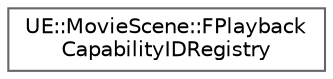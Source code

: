 digraph "Graphical Class Hierarchy"
{
 // INTERACTIVE_SVG=YES
 // LATEX_PDF_SIZE
  bgcolor="transparent";
  edge [fontname=Helvetica,fontsize=10,labelfontname=Helvetica,labelfontsize=10];
  node [fontname=Helvetica,fontsize=10,shape=box,height=0.2,width=0.4];
  rankdir="LR";
  Node0 [id="Node000000",label="UE::MovieScene::FPlayback\lCapabilityIDRegistry",height=0.2,width=0.4,color="grey40", fillcolor="white", style="filled",URL="$d2/d51/classUE_1_1MovieScene_1_1FPlaybackCapabilityIDRegistry.html",tooltip="A registry for all known playback capability types."];
}
